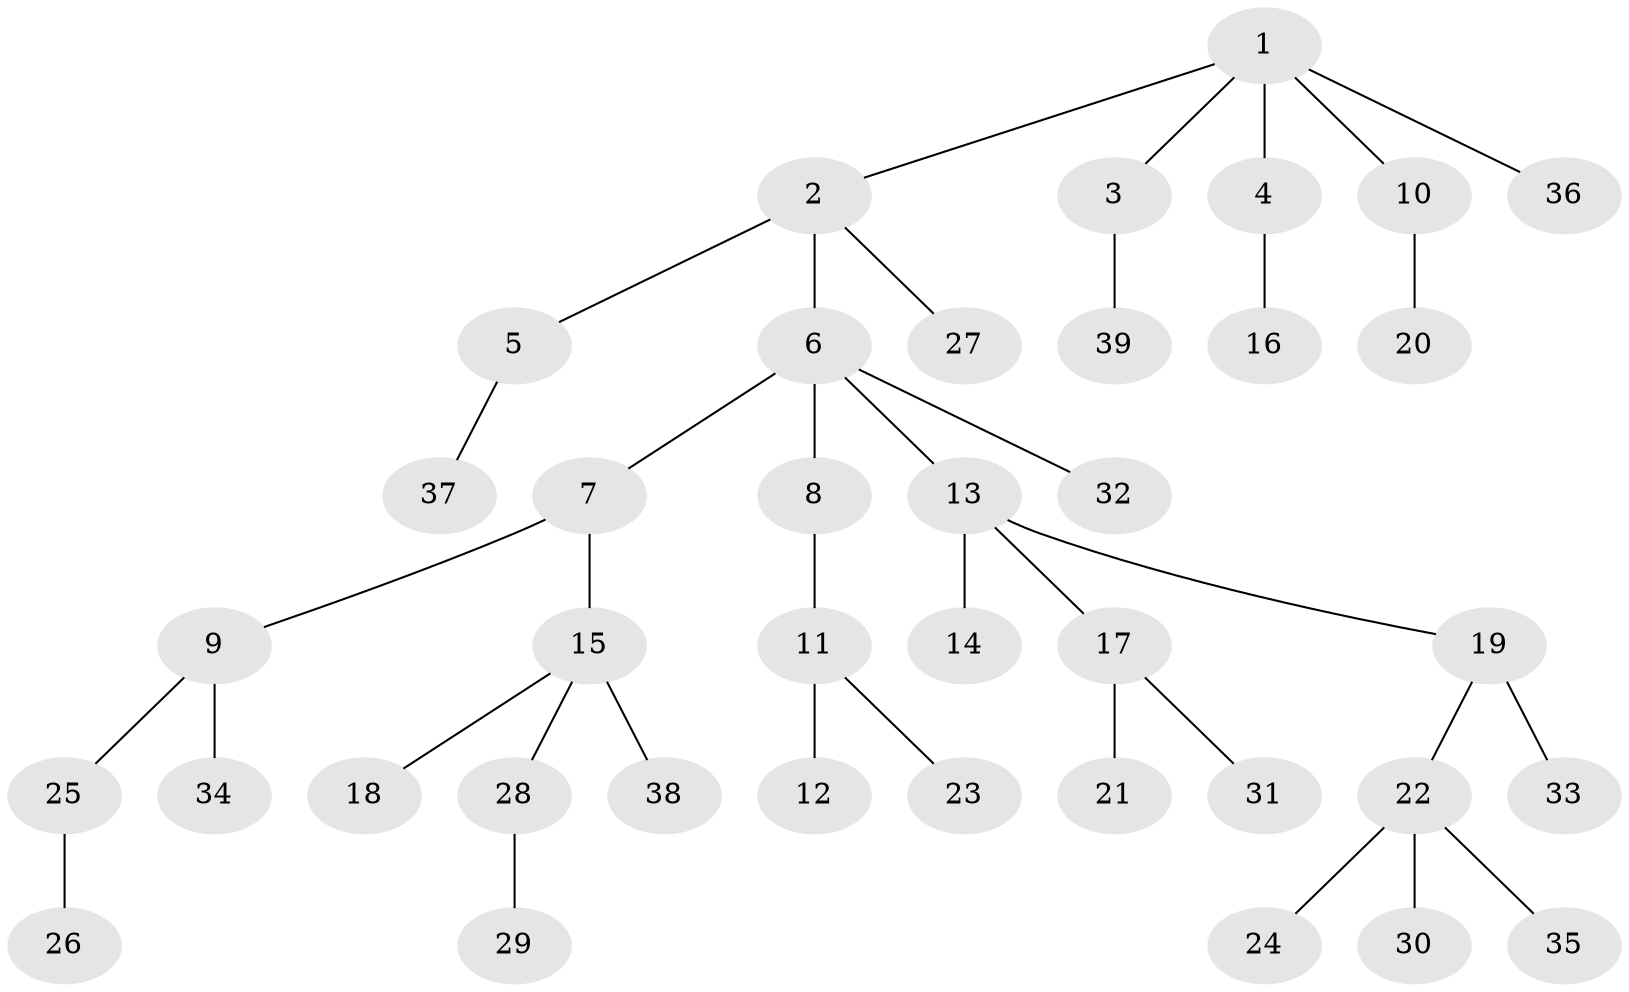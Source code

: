 // original degree distribution, {7: 0.023622047244094488, 4: 0.10236220472440945, 2: 0.2283464566929134, 3: 0.11811023622047244, 5: 0.007874015748031496, 6: 0.007874015748031496, 1: 0.5118110236220472}
// Generated by graph-tools (version 1.1) at 2025/51/03/04/25 22:51:25]
// undirected, 39 vertices, 38 edges
graph export_dot {
  node [color=gray90,style=filled];
  1;
  2;
  3;
  4;
  5;
  6;
  7;
  8;
  9;
  10;
  11;
  12;
  13;
  14;
  15;
  16;
  17;
  18;
  19;
  20;
  21;
  22;
  23;
  24;
  25;
  26;
  27;
  28;
  29;
  30;
  31;
  32;
  33;
  34;
  35;
  36;
  37;
  38;
  39;
  1 -- 2 [weight=1.0];
  1 -- 3 [weight=1.0];
  1 -- 4 [weight=1.0];
  1 -- 10 [weight=1.0];
  1 -- 36 [weight=1.0];
  2 -- 5 [weight=1.0];
  2 -- 6 [weight=3.0];
  2 -- 27 [weight=1.0];
  3 -- 39 [weight=1.0];
  4 -- 16 [weight=5.0];
  5 -- 37 [weight=1.0];
  6 -- 7 [weight=1.0];
  6 -- 8 [weight=1.0];
  6 -- 13 [weight=1.0];
  6 -- 32 [weight=1.0];
  7 -- 9 [weight=1.0];
  7 -- 15 [weight=1.0];
  8 -- 11 [weight=1.0];
  9 -- 25 [weight=1.0];
  9 -- 34 [weight=1.0];
  10 -- 20 [weight=2.0];
  11 -- 12 [weight=2.0];
  11 -- 23 [weight=1.0];
  13 -- 14 [weight=2.0];
  13 -- 17 [weight=1.0];
  13 -- 19 [weight=1.0];
  15 -- 18 [weight=1.0];
  15 -- 28 [weight=1.0];
  15 -- 38 [weight=1.0];
  17 -- 21 [weight=1.0];
  17 -- 31 [weight=1.0];
  19 -- 22 [weight=1.0];
  19 -- 33 [weight=2.0];
  22 -- 24 [weight=1.0];
  22 -- 30 [weight=1.0];
  22 -- 35 [weight=1.0];
  25 -- 26 [weight=1.0];
  28 -- 29 [weight=1.0];
}
